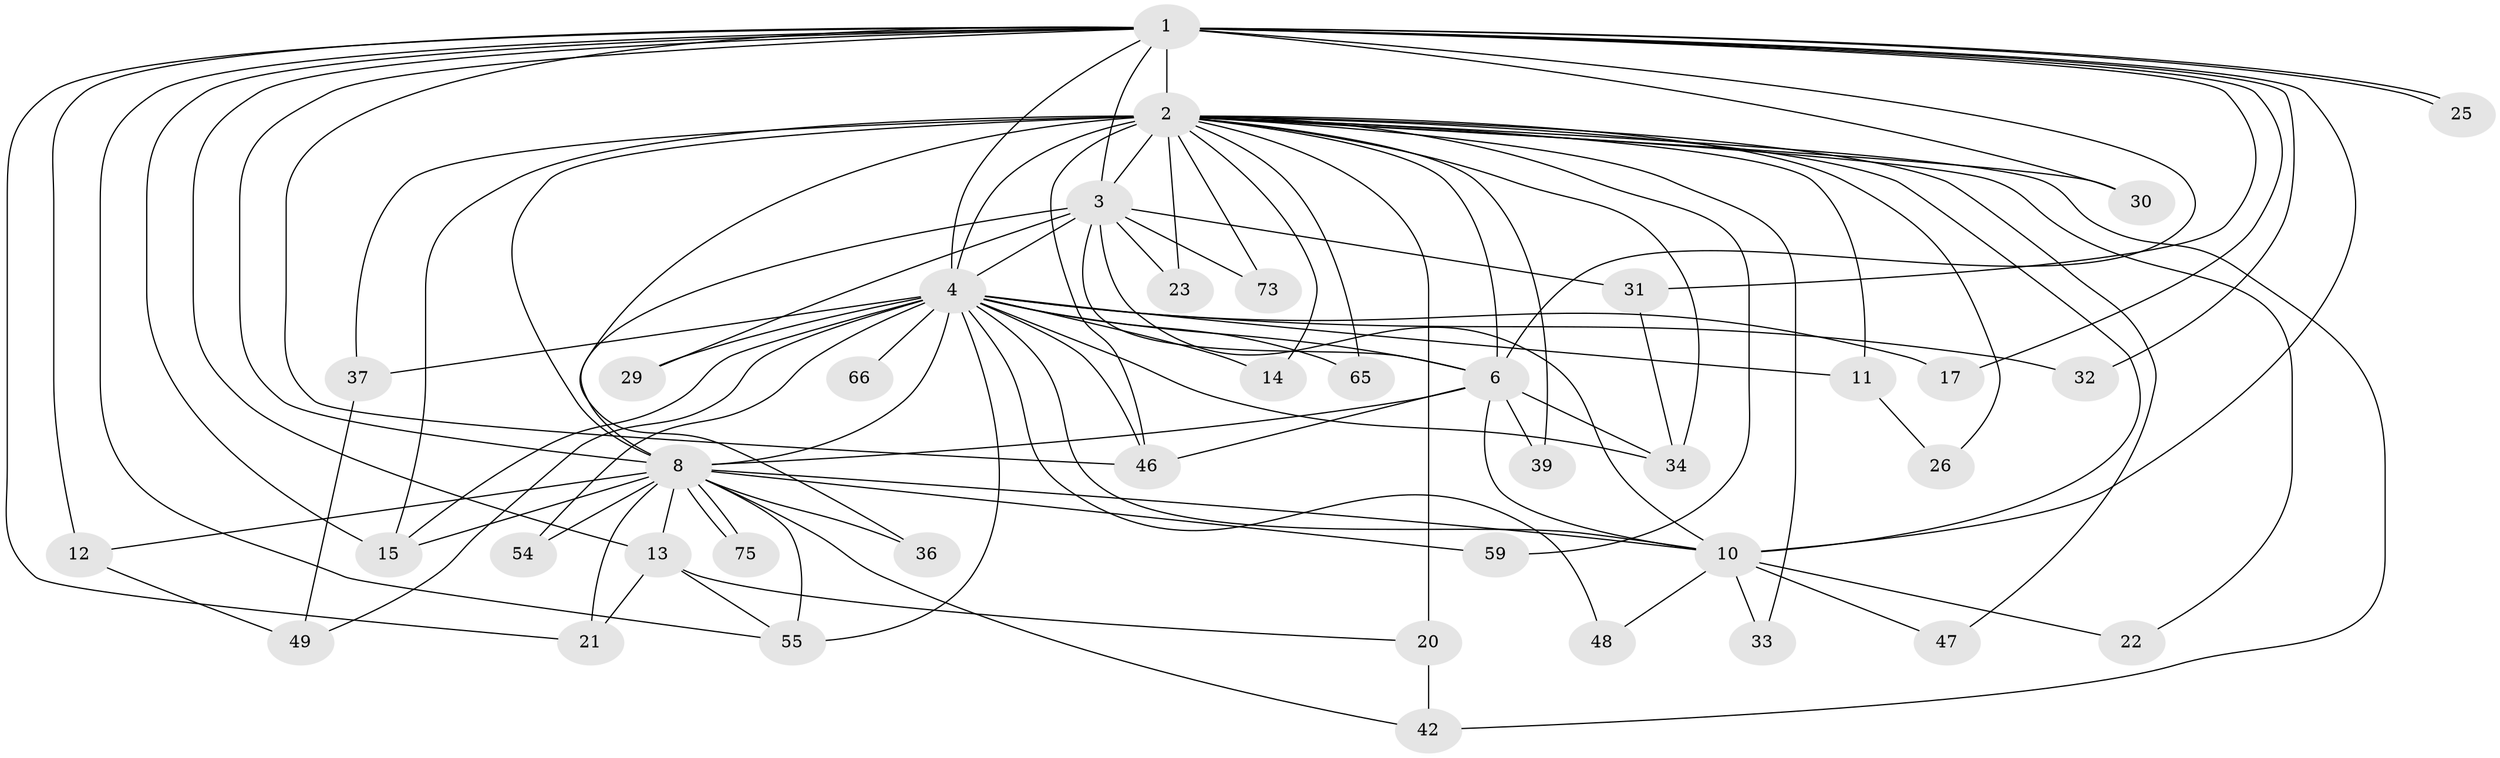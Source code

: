 // original degree distribution, {23: 0.0125, 15: 0.025, 18: 0.0125, 19: 0.0125, 13: 0.025, 20: 0.025, 25: 0.0125, 4: 0.1, 3: 0.225, 6: 0.0375, 2: 0.5, 5: 0.0125}
// Generated by graph-tools (version 1.1) at 2025/17/03/04/25 18:17:28]
// undirected, 40 vertices, 97 edges
graph export_dot {
graph [start="1"]
  node [color=gray90,style=filled];
  1;
  2 [super="+7+5+24+45+41"];
  3 [super="+19+51"];
  4 [super="+9"];
  6;
  8 [super="+52+35"];
  10;
  11;
  12;
  13 [super="+40+53"];
  14;
  15 [super="+27"];
  17;
  20 [super="+43"];
  21;
  22;
  23 [super="+62"];
  25;
  26;
  29;
  30;
  31;
  32 [super="+56"];
  33;
  34 [super="+44"];
  36;
  37;
  39;
  42;
  46 [super="+64"];
  47;
  48;
  49 [super="+61"];
  54;
  55 [super="+77+60+58"];
  59;
  65;
  66;
  73;
  75;
  1 -- 2 [weight=4];
  1 -- 3 [weight=2];
  1 -- 4 [weight=2];
  1 -- 6;
  1 -- 8;
  1 -- 10;
  1 -- 12;
  1 -- 13;
  1 -- 15;
  1 -- 17;
  1 -- 21;
  1 -- 25;
  1 -- 25;
  1 -- 30;
  1 -- 31;
  1 -- 32;
  1 -- 55;
  1 -- 46;
  2 -- 3 [weight=4];
  2 -- 4 [weight=7];
  2 -- 6 [weight=4];
  2 -- 8 [weight=6];
  2 -- 10 [weight=3];
  2 -- 20 [weight=2];
  2 -- 22;
  2 -- 34;
  2 -- 65;
  2 -- 73;
  2 -- 14 [weight=2];
  2 -- 30;
  2 -- 33;
  2 -- 36;
  2 -- 37;
  2 -- 39;
  2 -- 46;
  2 -- 42;
  2 -- 11;
  2 -- 23;
  2 -- 26;
  2 -- 59;
  2 -- 47;
  2 -- 15 [weight=3];
  3 -- 4 [weight=3];
  3 -- 6;
  3 -- 8 [weight=3];
  3 -- 10;
  3 -- 29;
  3 -- 31;
  3 -- 73;
  3 -- 23;
  4 -- 6 [weight=2];
  4 -- 8 [weight=4];
  4 -- 10 [weight=2];
  4 -- 11 [weight=2];
  4 -- 15;
  4 -- 29;
  4 -- 32 [weight=2];
  4 -- 37;
  4 -- 66 [weight=2];
  4 -- 55 [weight=2];
  4 -- 65;
  4 -- 14;
  4 -- 17;
  4 -- 46;
  4 -- 48;
  4 -- 49 [weight=2];
  4 -- 54;
  4 -- 34;
  6 -- 8;
  6 -- 10;
  6 -- 34;
  6 -- 39;
  6 -- 46;
  8 -- 10;
  8 -- 12;
  8 -- 13 [weight=2];
  8 -- 21;
  8 -- 36;
  8 -- 42;
  8 -- 54;
  8 -- 55;
  8 -- 59;
  8 -- 75;
  8 -- 75;
  8 -- 15;
  10 -- 22;
  10 -- 33;
  10 -- 47;
  10 -- 48;
  11 -- 26;
  12 -- 49;
  13 -- 20;
  13 -- 55;
  13 -- 21;
  20 -- 42;
  31 -- 34;
  37 -- 49;
}
